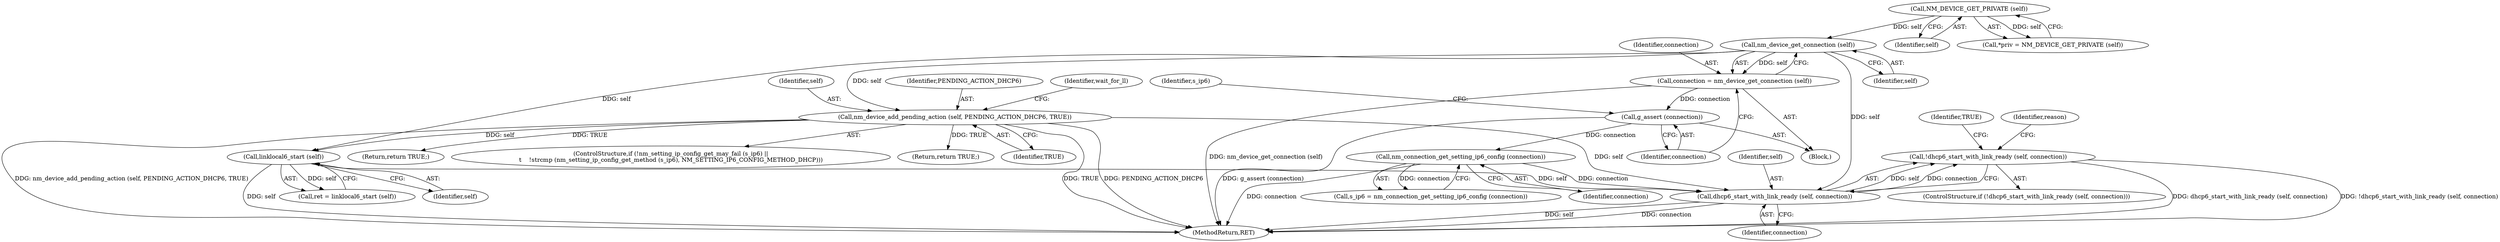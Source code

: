 digraph "0_NetworkManager_d5fc88e573fa58b93034b04d35a2454f5d28cad9@API" {
"1006695" [label="(Call,!dhcp6_start_with_link_ready (self, connection))"];
"1006696" [label="(Call,dhcp6_start_with_link_ready (self, connection))"];
"1006681" [label="(Call,linklocal6_start (self))"];
"1006653" [label="(Call,nm_device_get_connection (self))"];
"1006626" [label="(Call,NM_DEVICE_GET_PRIVATE (self))"];
"1006671" [label="(Call,nm_device_add_pending_action (self, PENDING_ACTION_DHCP6, TRUE))"];
"1006659" [label="(Call,nm_connection_get_setting_ip6_config (connection))"];
"1006655" [label="(Call,g_assert (connection))"];
"1006651" [label="(Call,connection = nm_device_get_connection (self))"];
"1006655" [label="(Call,g_assert (connection))"];
"1006707" [label="(Identifier,TRUE)"];
"1006688" [label="(Return,return TRUE;)"];
"1006654" [label="(Identifier,self)"];
"1006656" [label="(Identifier,connection)"];
"1006673" [label="(Identifier,PENDING_ACTION_DHCP6)"];
"1006697" [label="(Identifier,self)"];
"1006679" [label="(Call,ret = linklocal6_start (self))"];
"1006698" [label="(Identifier,connection)"];
"1006627" [label="(Identifier,self)"];
"1006702" [label="(Identifier,reason)"];
"1006657" [label="(Call,s_ip6 = nm_connection_get_setting_ip6_config (connection))"];
"1006674" [label="(Identifier,TRUE)"];
"1006706" [label="(Return,return TRUE;)"];
"1006696" [label="(Call,dhcp6_start_with_link_ready (self, connection))"];
"1006660" [label="(Identifier,connection)"];
"1006661" [label="(ControlStructure,if (!nm_setting_ip_config_get_may_fail (s_ip6) ||\n\t    !strcmp (nm_setting_ip_config_get_method (s_ip6), NM_SETTING_IP6_CONFIG_METHOD_DHCP)))"];
"1006682" [label="(Identifier,self)"];
"1006652" [label="(Identifier,connection)"];
"1006671" [label="(Call,nm_device_add_pending_action (self, PENDING_ACTION_DHCP6, TRUE))"];
"1006622" [label="(Block,)"];
"1006676" [label="(Identifier,wait_for_ll)"];
"1006653" [label="(Call,nm_device_get_connection (self))"];
"1006694" [label="(ControlStructure,if (!dhcp6_start_with_link_ready (self, connection)))"];
"1006681" [label="(Call,linklocal6_start (self))"];
"1006651" [label="(Call,connection = nm_device_get_connection (self))"];
"1006695" [label="(Call,!dhcp6_start_with_link_ready (self, connection))"];
"1006624" [label="(Call,*priv = NM_DEVICE_GET_PRIVATE (self))"];
"1006658" [label="(Identifier,s_ip6)"];
"1007368" [label="(MethodReturn,RET)"];
"1006626" [label="(Call,NM_DEVICE_GET_PRIVATE (self))"];
"1006672" [label="(Identifier,self)"];
"1006659" [label="(Call,nm_connection_get_setting_ip6_config (connection))"];
"1006695" -> "1006694"  [label="AST: "];
"1006695" -> "1006696"  [label="CFG: "];
"1006696" -> "1006695"  [label="AST: "];
"1006702" -> "1006695"  [label="CFG: "];
"1006707" -> "1006695"  [label="CFG: "];
"1006695" -> "1007368"  [label="DDG: !dhcp6_start_with_link_ready (self, connection)"];
"1006695" -> "1007368"  [label="DDG: dhcp6_start_with_link_ready (self, connection)"];
"1006696" -> "1006695"  [label="DDG: self"];
"1006696" -> "1006695"  [label="DDG: connection"];
"1006696" -> "1006698"  [label="CFG: "];
"1006697" -> "1006696"  [label="AST: "];
"1006698" -> "1006696"  [label="AST: "];
"1006696" -> "1007368"  [label="DDG: self"];
"1006696" -> "1007368"  [label="DDG: connection"];
"1006681" -> "1006696"  [label="DDG: self"];
"1006653" -> "1006696"  [label="DDG: self"];
"1006671" -> "1006696"  [label="DDG: self"];
"1006659" -> "1006696"  [label="DDG: connection"];
"1006681" -> "1006679"  [label="AST: "];
"1006681" -> "1006682"  [label="CFG: "];
"1006682" -> "1006681"  [label="AST: "];
"1006679" -> "1006681"  [label="CFG: "];
"1006681" -> "1007368"  [label="DDG: self"];
"1006681" -> "1006679"  [label="DDG: self"];
"1006653" -> "1006681"  [label="DDG: self"];
"1006671" -> "1006681"  [label="DDG: self"];
"1006653" -> "1006651"  [label="AST: "];
"1006653" -> "1006654"  [label="CFG: "];
"1006654" -> "1006653"  [label="AST: "];
"1006651" -> "1006653"  [label="CFG: "];
"1006653" -> "1006651"  [label="DDG: self"];
"1006626" -> "1006653"  [label="DDG: self"];
"1006653" -> "1006671"  [label="DDG: self"];
"1006626" -> "1006624"  [label="AST: "];
"1006626" -> "1006627"  [label="CFG: "];
"1006627" -> "1006626"  [label="AST: "];
"1006624" -> "1006626"  [label="CFG: "];
"1006626" -> "1006624"  [label="DDG: self"];
"1006671" -> "1006661"  [label="AST: "];
"1006671" -> "1006674"  [label="CFG: "];
"1006672" -> "1006671"  [label="AST: "];
"1006673" -> "1006671"  [label="AST: "];
"1006674" -> "1006671"  [label="AST: "];
"1006676" -> "1006671"  [label="CFG: "];
"1006671" -> "1007368"  [label="DDG: PENDING_ACTION_DHCP6"];
"1006671" -> "1007368"  [label="DDG: nm_device_add_pending_action (self, PENDING_ACTION_DHCP6, TRUE)"];
"1006671" -> "1007368"  [label="DDG: TRUE"];
"1006671" -> "1006688"  [label="DDG: TRUE"];
"1006671" -> "1006706"  [label="DDG: TRUE"];
"1006659" -> "1006657"  [label="AST: "];
"1006659" -> "1006660"  [label="CFG: "];
"1006660" -> "1006659"  [label="AST: "];
"1006657" -> "1006659"  [label="CFG: "];
"1006659" -> "1007368"  [label="DDG: connection"];
"1006659" -> "1006657"  [label="DDG: connection"];
"1006655" -> "1006659"  [label="DDG: connection"];
"1006655" -> "1006622"  [label="AST: "];
"1006655" -> "1006656"  [label="CFG: "];
"1006656" -> "1006655"  [label="AST: "];
"1006658" -> "1006655"  [label="CFG: "];
"1006655" -> "1007368"  [label="DDG: g_assert (connection)"];
"1006651" -> "1006655"  [label="DDG: connection"];
"1006651" -> "1006622"  [label="AST: "];
"1006652" -> "1006651"  [label="AST: "];
"1006656" -> "1006651"  [label="CFG: "];
"1006651" -> "1007368"  [label="DDG: nm_device_get_connection (self)"];
}
